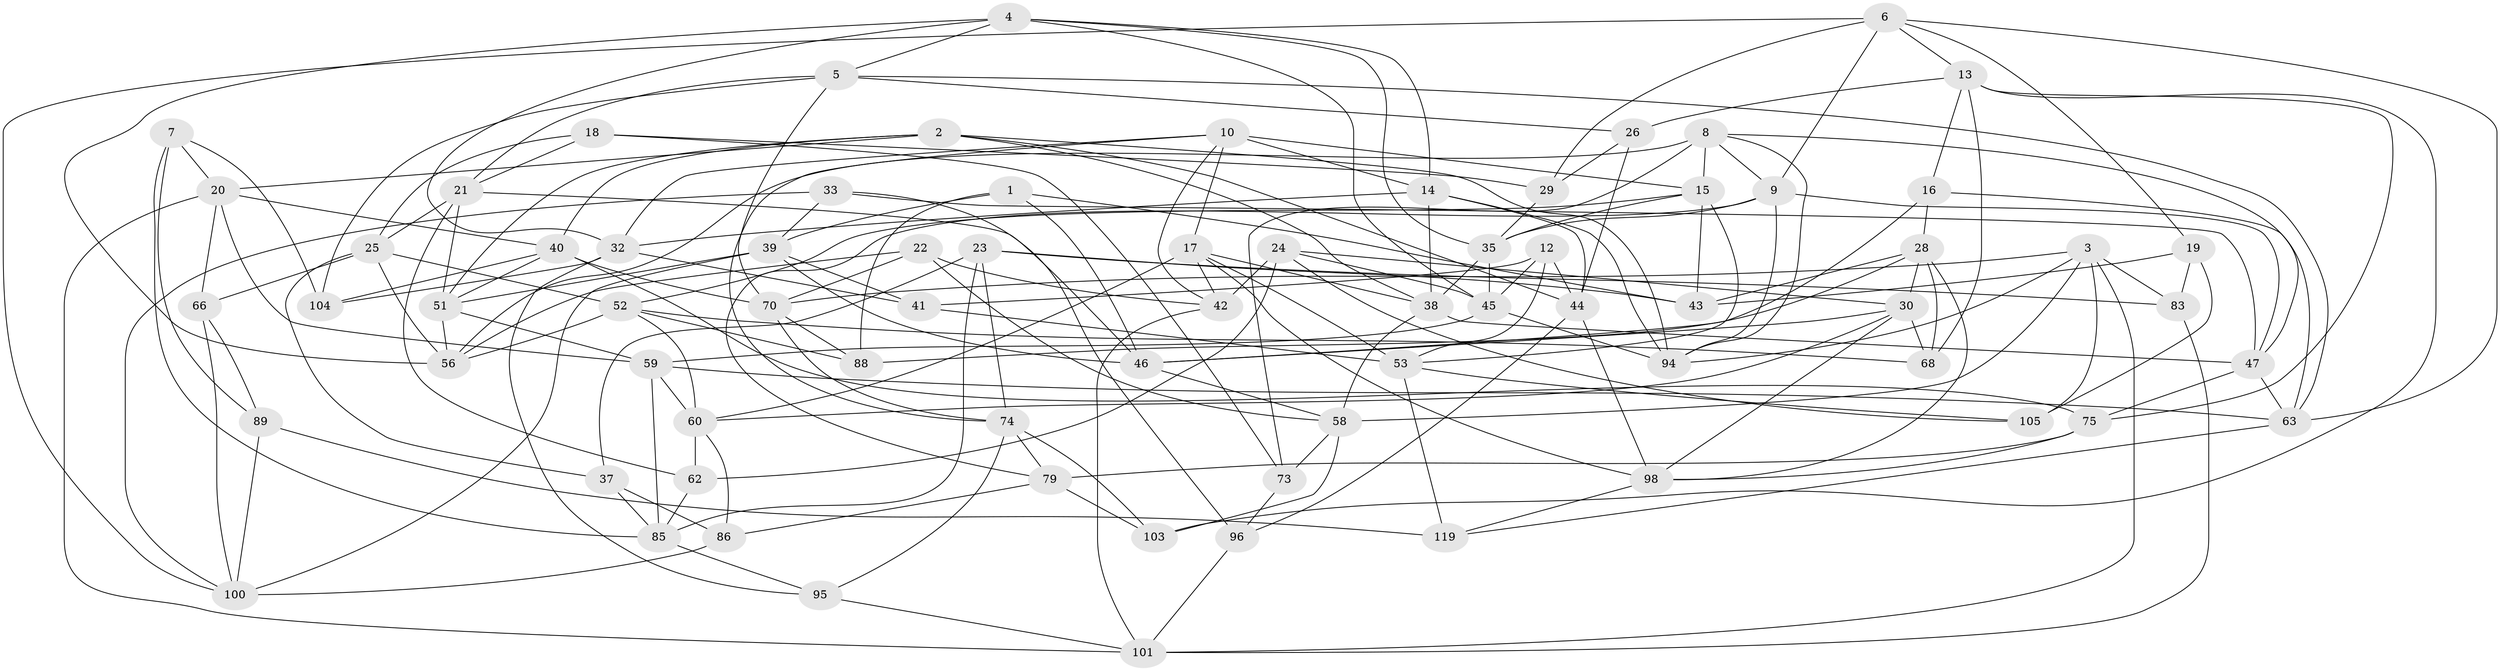 // original degree distribution, {4: 1.0}
// Generated by graph-tools (version 1.1) at 2025/11/02/27/25 16:11:50]
// undirected, 73 vertices, 190 edges
graph export_dot {
graph [start="1"]
  node [color=gray90,style=filled];
  1;
  2 [super="+71"];
  3 [super="+87"];
  4 [super="+11"];
  5 [super="+65"];
  6 [super="+27"];
  7;
  8 [super="+117"];
  9 [super="+102"];
  10 [super="+92"];
  12;
  13 [super="+36"];
  14 [super="+81"];
  15 [super="+48"];
  16;
  17 [super="+31"];
  18;
  19;
  20 [super="+61"];
  21 [super="+106"];
  22;
  23 [super="+50"];
  24 [super="+67"];
  25 [super="+112"];
  26;
  28 [super="+57"];
  29;
  30 [super="+34"];
  32 [super="+55"];
  33;
  35 [super="+64"];
  37;
  38 [super="+78"];
  39 [super="+91"];
  40 [super="+72"];
  41;
  42 [super="+49"];
  43 [super="+115"];
  44 [super="+54"];
  45 [super="+77"];
  46 [super="+108"];
  47 [super="+118"];
  51 [super="+90"];
  52 [super="+109"];
  53 [super="+84"];
  56 [super="+82"];
  58 [super="+76"];
  59 [super="+93"];
  60 [super="+116"];
  62;
  63 [super="+69"];
  66;
  68;
  70 [super="+110"];
  73;
  74 [super="+97"];
  75 [super="+80"];
  79 [super="+113"];
  83;
  85 [super="+114"];
  86;
  88;
  89;
  94 [super="+107"];
  95;
  96;
  98 [super="+99"];
  100 [super="+111"];
  101 [super="+120"];
  103;
  104;
  105;
  119;
  1 -- 39;
  1 -- 46;
  1 -- 88;
  1 -- 43;
  2 -- 44;
  2 -- 20;
  2 -- 51;
  2 -- 94;
  2 -- 38;
  2 -- 40;
  3 -- 83;
  3 -- 58;
  3 -- 70;
  3 -- 105;
  3 -- 101;
  3 -- 94;
  4 -- 56;
  4 -- 5;
  4 -- 32;
  4 -- 35;
  4 -- 14;
  4 -- 45;
  5 -- 104;
  5 -- 26;
  5 -- 21;
  5 -- 63;
  5 -- 70;
  6 -- 19;
  6 -- 100;
  6 -- 63;
  6 -- 9;
  6 -- 29;
  6 -- 13;
  7 -- 20;
  7 -- 89;
  7 -- 104;
  7 -- 85;
  8 -- 73;
  8 -- 15;
  8 -- 94;
  8 -- 47;
  8 -- 9;
  8 -- 56;
  9 -- 94;
  9 -- 47;
  9 -- 79;
  9 -- 35;
  10 -- 74;
  10 -- 32;
  10 -- 42;
  10 -- 14;
  10 -- 15;
  10 -- 17;
  12 -- 44;
  12 -- 41;
  12 -- 45;
  12 -- 53;
  13 -- 26;
  13 -- 16;
  13 -- 68;
  13 -- 103;
  13 -- 75;
  14 -- 44;
  14 -- 94;
  14 -- 38;
  14 -- 32;
  15 -- 52;
  15 -- 53;
  15 -- 43;
  15 -- 35;
  16 -- 46;
  16 -- 28;
  16 -- 63;
  17 -- 60;
  17 -- 98;
  17 -- 42;
  17 -- 53;
  17 -- 38;
  18 -- 29;
  18 -- 73;
  18 -- 25;
  18 -- 21;
  19 -- 105;
  19 -- 83;
  19 -- 43;
  20 -- 101;
  20 -- 40;
  20 -- 66;
  20 -- 59;
  21 -- 51;
  21 -- 46;
  21 -- 25;
  21 -- 62;
  22 -- 42;
  22 -- 58;
  22 -- 70;
  22 -- 56;
  23 -- 37;
  23 -- 85;
  23 -- 83;
  23 -- 74;
  23 -- 43 [weight=2];
  24 -- 62;
  24 -- 30;
  24 -- 105;
  24 -- 42 [weight=2];
  24 -- 45;
  25 -- 52;
  25 -- 56;
  25 -- 66;
  25 -- 37;
  26 -- 29;
  26 -- 44;
  28 -- 88;
  28 -- 30;
  28 -- 68;
  28 -- 43;
  28 -- 98;
  29 -- 35;
  30 -- 68;
  30 -- 46;
  30 -- 98;
  30 -- 60;
  32 -- 41;
  32 -- 104;
  32 -- 95;
  33 -- 96;
  33 -- 47;
  33 -- 100;
  33 -- 39;
  35 -- 45;
  35 -- 38;
  37 -- 85;
  37 -- 86;
  38 -- 58;
  38 -- 47;
  39 -- 41;
  39 -- 51;
  39 -- 100;
  39 -- 46;
  40 -- 51;
  40 -- 104;
  40 -- 75;
  40 -- 70;
  41 -- 53;
  42 -- 101;
  44 -- 96;
  44 -- 98;
  45 -- 94;
  45 -- 59;
  46 -- 58;
  47 -- 63;
  47 -- 75;
  51 -- 56;
  51 -- 59;
  52 -- 88;
  52 -- 60;
  52 -- 68;
  52 -- 56;
  53 -- 119;
  53 -- 105;
  58 -- 73;
  58 -- 103;
  59 -- 63;
  59 -- 60;
  59 -- 85;
  60 -- 86;
  60 -- 62;
  62 -- 85;
  63 -- 119;
  66 -- 89;
  66 -- 100;
  70 -- 88;
  70 -- 74;
  73 -- 96;
  74 -- 79;
  74 -- 103;
  74 -- 95;
  75 -- 98;
  75 -- 79 [weight=2];
  79 -- 103;
  79 -- 86;
  83 -- 101;
  85 -- 95;
  86 -- 100;
  89 -- 119;
  89 -- 100;
  95 -- 101;
  96 -- 101;
  98 -- 119;
}
